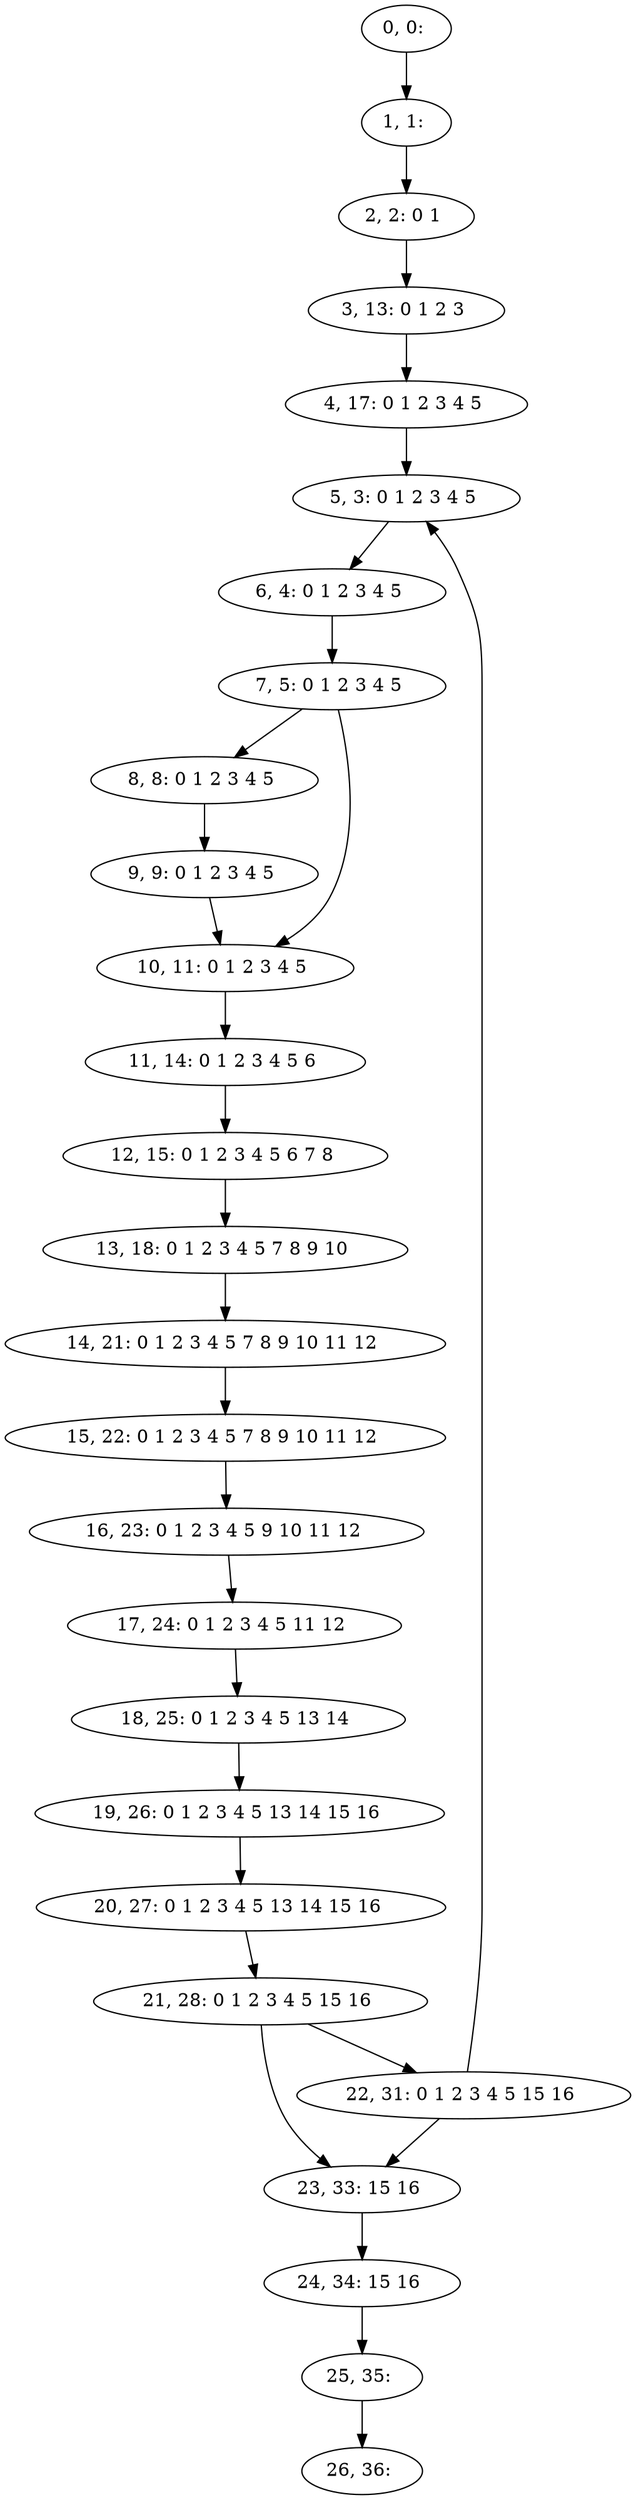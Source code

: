 digraph G {
0[label="0, 0: "];
1[label="1, 1: "];
2[label="2, 2: 0 1 "];
3[label="3, 13: 0 1 2 3 "];
4[label="4, 17: 0 1 2 3 4 5 "];
5[label="5, 3: 0 1 2 3 4 5 "];
6[label="6, 4: 0 1 2 3 4 5 "];
7[label="7, 5: 0 1 2 3 4 5 "];
8[label="8, 8: 0 1 2 3 4 5 "];
9[label="9, 9: 0 1 2 3 4 5 "];
10[label="10, 11: 0 1 2 3 4 5 "];
11[label="11, 14: 0 1 2 3 4 5 6 "];
12[label="12, 15: 0 1 2 3 4 5 6 7 8 "];
13[label="13, 18: 0 1 2 3 4 5 7 8 9 10 "];
14[label="14, 21: 0 1 2 3 4 5 7 8 9 10 11 12 "];
15[label="15, 22: 0 1 2 3 4 5 7 8 9 10 11 12 "];
16[label="16, 23: 0 1 2 3 4 5 9 10 11 12 "];
17[label="17, 24: 0 1 2 3 4 5 11 12 "];
18[label="18, 25: 0 1 2 3 4 5 13 14 "];
19[label="19, 26: 0 1 2 3 4 5 13 14 15 16 "];
20[label="20, 27: 0 1 2 3 4 5 13 14 15 16 "];
21[label="21, 28: 0 1 2 3 4 5 15 16 "];
22[label="22, 31: 0 1 2 3 4 5 15 16 "];
23[label="23, 33: 15 16 "];
24[label="24, 34: 15 16 "];
25[label="25, 35: "];
26[label="26, 36: "];
0->1 ;
1->2 ;
2->3 ;
3->4 ;
4->5 ;
5->6 ;
6->7 ;
7->8 ;
7->10 ;
8->9 ;
9->10 ;
10->11 ;
11->12 ;
12->13 ;
13->14 ;
14->15 ;
15->16 ;
16->17 ;
17->18 ;
18->19 ;
19->20 ;
20->21 ;
21->22 ;
21->23 ;
22->23 ;
22->5 ;
23->24 ;
24->25 ;
25->26 ;
}
